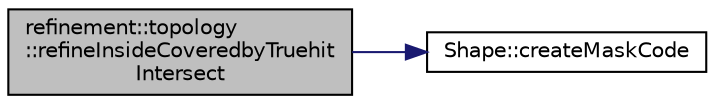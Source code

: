 digraph "refinement::topology::refineInsideCoveredbyTruehitIntersect"
{
 // LATEX_PDF_SIZE
  bgcolor="transparent";
  edge [fontname="Helvetica",fontsize="10",labelfontname="Helvetica",labelfontsize="10"];
  node [fontname="Helvetica",fontsize="10",shape=record];
  rankdir="LR";
  Node1 [label="refinement::topology\l::refineInsideCoveredbyTruehit\lIntersect",height=0.2,width=0.4,color="black", fillcolor="grey75", style="filled", fontcolor="black",tooltip="Refines for the inside and covered by relation predicates, with the intersection being guaranteed."];
  Node1 -> Node2 [color="midnightblue",fontsize="10",style="solid",fontname="Helvetica"];
  Node2 [label="Shape::createMaskCode",height=0.2,width=0.4,color="black",URL="$structShape.html#a8d5735d6c5c38337ce7ed591e1134109",tooltip="Generates and returns the DE-9IM mask of this geometry (as R) with the input geometry (as S)"];
}
